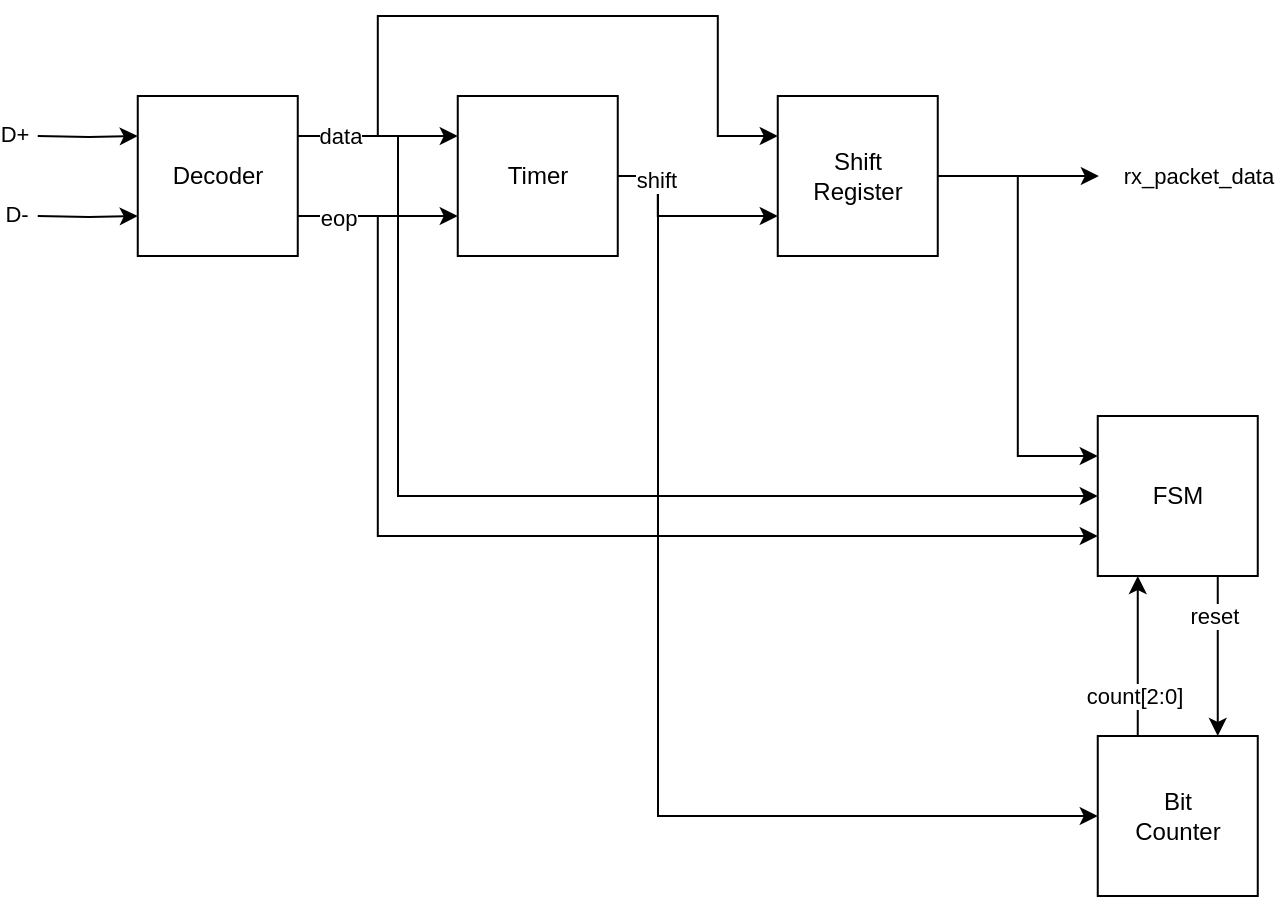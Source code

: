 <mxfile version="20.3.0" type="device" pages="6"><diagram id="uht8Oh8LcyZYfytarZH4" name="Top Level"><mxGraphModel dx="1310" dy="875" grid="1" gridSize="10" guides="1" tooltips="1" connect="1" arrows="1" fold="1" page="1" pageScale="1" pageWidth="850" pageHeight="1100" math="0" shadow="0"><root><mxCell id="0"/><mxCell id="1" parent="0"/><mxCell id="dzJOmMJObixI_kC9PEdm-2" style="edgeStyle=orthogonalEdgeStyle;rounded=0;orthogonalLoop=1;jettySize=auto;html=1;exitX=1;exitY=0.5;exitDx=0;exitDy=0;entryX=0;entryY=0.5;entryDx=0;entryDy=0;" edge="1" parent="1" source="8aXCVY8SPGxRQhPk3JgS-1" target="wWLKg0R34xWadxWlm8r7-1"><mxGeometry relative="1" as="geometry"><Array as="points"><mxPoint x="390" y="200"/><mxPoint x="390" y="520"/></Array></mxGeometry></mxCell><mxCell id="nZXe8poK94rWQRw-VrOR-4" style="edgeStyle=orthogonalEdgeStyle;rounded=0;orthogonalLoop=1;jettySize=auto;html=1;entryX=0;entryY=0.25;entryDx=0;entryDy=0;" parent="1" target="nZXe8poK94rWQRw-VrOR-1" edge="1"><mxGeometry relative="1" as="geometry"><mxPoint x="79.88" y="180" as="sourcePoint"/></mxGeometry></mxCell><mxCell id="nZXe8poK94rWQRw-VrOR-7" value="D+" style="edgeLabel;html=1;align=center;verticalAlign=middle;resizable=0;points=[];" parent="nZXe8poK94rWQRw-VrOR-4" vertex="1" connectable="0"><mxGeometry x="-0.833" y="-1" relative="1" as="geometry"><mxPoint x="-16" y="-2" as="offset"/></mxGeometry></mxCell><mxCell id="nZXe8poK94rWQRw-VrOR-5" style="edgeStyle=orthogonalEdgeStyle;rounded=0;orthogonalLoop=1;jettySize=auto;html=1;entryX=0;entryY=0.75;entryDx=0;entryDy=0;" parent="1" target="nZXe8poK94rWQRw-VrOR-1" edge="1"><mxGeometry relative="1" as="geometry"><mxPoint x="79.88" y="220" as="sourcePoint"/></mxGeometry></mxCell><mxCell id="nZXe8poK94rWQRw-VrOR-6" value="D-" style="edgeLabel;html=1;align=center;verticalAlign=middle;resizable=0;points=[];" parent="nZXe8poK94rWQRw-VrOR-5" vertex="1" connectable="0"><mxGeometry x="-0.919" y="-1" relative="1" as="geometry"><mxPoint x="-13" y="-2" as="offset"/></mxGeometry></mxCell><mxCell id="XMAMjWRxsEa_wKy-0EDf-1" style="edgeStyle=orthogonalEdgeStyle;rounded=0;orthogonalLoop=1;jettySize=auto;html=1;exitX=1;exitY=0.25;exitDx=0;exitDy=0;entryX=0;entryY=0.5;entryDx=0;entryDy=0;" edge="1" parent="1" source="nZXe8poK94rWQRw-VrOR-1" target="jrvuoUAYC4l4qPwMdZ8H-3"><mxGeometry relative="1" as="geometry"><Array as="points"><mxPoint x="260" y="180"/><mxPoint x="260" y="360"/></Array></mxGeometry></mxCell><mxCell id="8aXCVY8SPGxRQhPk3JgS-3" style="edgeStyle=orthogonalEdgeStyle;rounded=0;orthogonalLoop=1;jettySize=auto;html=1;exitX=1;exitY=0.25;exitDx=0;exitDy=0;entryX=0;entryY=0.25;entryDx=0;entryDy=0;" parent="1" source="nZXe8poK94rWQRw-VrOR-1" target="8aXCVY8SPGxRQhPk3JgS-1" edge="1"><mxGeometry relative="1" as="geometry"/></mxCell><mxCell id="8aXCVY8SPGxRQhPk3JgS-4" style="edgeStyle=orthogonalEdgeStyle;rounded=0;orthogonalLoop=1;jettySize=auto;html=1;exitX=1;exitY=0.75;exitDx=0;exitDy=0;entryX=0;entryY=0.75;entryDx=0;entryDy=0;" parent="1" source="nZXe8poK94rWQRw-VrOR-1" target="8aXCVY8SPGxRQhPk3JgS-1" edge="1"><mxGeometry relative="1" as="geometry"/></mxCell><mxCell id="jrvuoUAYC4l4qPwMdZ8H-1" value="data" style="edgeStyle=orthogonalEdgeStyle;rounded=0;orthogonalLoop=1;jettySize=auto;html=1;exitX=1;exitY=0.25;exitDx=0;exitDy=0;entryX=0;entryY=0.25;entryDx=0;entryDy=0;" parent="1" source="nZXe8poK94rWQRw-VrOR-1" target="8aXCVY8SPGxRQhPk3JgS-2" edge="1"><mxGeometry x="-0.882" relative="1" as="geometry"><Array as="points"><mxPoint x="249.88" y="180"/><mxPoint x="249.88" y="120"/><mxPoint x="419.88" y="120"/><mxPoint x="419.88" y="180"/></Array><mxPoint as="offset"/></mxGeometry></mxCell><mxCell id="jrvuoUAYC4l4qPwMdZ8H-4" style="edgeStyle=orthogonalEdgeStyle;rounded=0;orthogonalLoop=1;jettySize=auto;html=1;exitX=1;exitY=0.75;exitDx=0;exitDy=0;entryX=0;entryY=0.75;entryDx=0;entryDy=0;" parent="1" source="nZXe8poK94rWQRw-VrOR-1" target="jrvuoUAYC4l4qPwMdZ8H-3" edge="1"><mxGeometry relative="1" as="geometry"><Array as="points"><mxPoint x="249.88" y="220"/><mxPoint x="249.88" y="380"/></Array></mxGeometry></mxCell><mxCell id="jrvuoUAYC4l4qPwMdZ8H-5" value="eop" style="edgeLabel;html=1;align=center;verticalAlign=middle;resizable=0;points=[];" parent="jrvuoUAYC4l4qPwMdZ8H-4" vertex="1" connectable="0"><mxGeometry x="-0.644" y="-1" relative="1" as="geometry"><mxPoint x="-19" y="-59" as="offset"/></mxGeometry></mxCell><mxCell id="nZXe8poK94rWQRw-VrOR-1" value="Decoder" style="whiteSpace=wrap;html=1;aspect=fixed;" parent="1" vertex="1"><mxGeometry x="129.88" y="160" width="80" height="80" as="geometry"/></mxCell><mxCell id="jrvuoUAYC4l4qPwMdZ8H-2" style="edgeStyle=orthogonalEdgeStyle;rounded=0;orthogonalLoop=1;jettySize=auto;html=1;exitX=1;exitY=0.5;exitDx=0;exitDy=0;entryX=0;entryY=0.75;entryDx=0;entryDy=0;" parent="1" source="8aXCVY8SPGxRQhPk3JgS-1" target="8aXCVY8SPGxRQhPk3JgS-2" edge="1"><mxGeometry relative="1" as="geometry"><Array as="points"><mxPoint x="389.88" y="200"/><mxPoint x="389.88" y="220"/></Array></mxGeometry></mxCell><mxCell id="dzJOmMJObixI_kC9PEdm-1" value="shift" style="edgeLabel;html=1;align=center;verticalAlign=middle;resizable=0;points=[];" vertex="1" connectable="0" parent="jrvuoUAYC4l4qPwMdZ8H-2"><mxGeometry x="-0.567" y="-1" relative="1" as="geometry"><mxPoint as="offset"/></mxGeometry></mxCell><mxCell id="8aXCVY8SPGxRQhPk3JgS-1" value="Timer" style="whiteSpace=wrap;html=1;aspect=fixed;" parent="1" vertex="1"><mxGeometry x="289.88" y="160" width="80" height="80" as="geometry"/></mxCell><mxCell id="jrvuoUAYC4l4qPwMdZ8H-6" style="edgeStyle=orthogonalEdgeStyle;rounded=0;orthogonalLoop=1;jettySize=auto;html=1;exitX=1;exitY=0.5;exitDx=0;exitDy=0;entryX=0;entryY=0.25;entryDx=0;entryDy=0;" parent="1" source="8aXCVY8SPGxRQhPk3JgS-2" target="jrvuoUAYC4l4qPwMdZ8H-3" edge="1"><mxGeometry relative="1" as="geometry"/></mxCell><mxCell id="jrvuoUAYC4l4qPwMdZ8H-7" style="edgeStyle=orthogonalEdgeStyle;rounded=0;orthogonalLoop=1;jettySize=auto;html=1;exitX=1;exitY=0.5;exitDx=0;exitDy=0;" parent="1" source="8aXCVY8SPGxRQhPk3JgS-2" edge="1"><mxGeometry relative="1" as="geometry"><mxPoint x="610.43" y="200" as="targetPoint"/></mxGeometry></mxCell><mxCell id="jrvuoUAYC4l4qPwMdZ8H-8" value="rx_packet_data" style="edgeLabel;html=1;align=center;verticalAlign=middle;resizable=0;points=[];" parent="jrvuoUAYC4l4qPwMdZ8H-7" vertex="1" connectable="0"><mxGeometry x="0.895" relative="1" as="geometry"><mxPoint x="53" as="offset"/></mxGeometry></mxCell><mxCell id="8aXCVY8SPGxRQhPk3JgS-2" value="Shift&lt;br&gt;Register" style="whiteSpace=wrap;html=1;aspect=fixed;" parent="1" vertex="1"><mxGeometry x="449.88" y="160" width="80" height="80" as="geometry"/></mxCell><mxCell id="wWLKg0R34xWadxWlm8r7-4" style="edgeStyle=orthogonalEdgeStyle;rounded=0;orthogonalLoop=1;jettySize=auto;html=1;exitX=0.75;exitY=1;exitDx=0;exitDy=0;entryX=0.75;entryY=0;entryDx=0;entryDy=0;" edge="1" parent="1" source="jrvuoUAYC4l4qPwMdZ8H-3" target="wWLKg0R34xWadxWlm8r7-1"><mxGeometry relative="1" as="geometry"/></mxCell><mxCell id="wWLKg0R34xWadxWlm8r7-6" value="reset" style="edgeLabel;html=1;align=center;verticalAlign=middle;resizable=0;points=[];" vertex="1" connectable="0" parent="wWLKg0R34xWadxWlm8r7-4"><mxGeometry x="0.195" y="-2" relative="1" as="geometry"><mxPoint y="-28" as="offset"/></mxGeometry></mxCell><mxCell id="jrvuoUAYC4l4qPwMdZ8H-3" value="FSM" style="whiteSpace=wrap;html=1;aspect=fixed;" parent="1" vertex="1"><mxGeometry x="609.88" y="320" width="80" height="80" as="geometry"/></mxCell><mxCell id="wWLKg0R34xWadxWlm8r7-3" style="edgeStyle=orthogonalEdgeStyle;rounded=0;orthogonalLoop=1;jettySize=auto;html=1;exitX=0.25;exitY=0;exitDx=0;exitDy=0;entryX=0.25;entryY=1;entryDx=0;entryDy=0;" edge="1" parent="1" source="wWLKg0R34xWadxWlm8r7-1" target="jrvuoUAYC4l4qPwMdZ8H-3"><mxGeometry relative="1" as="geometry"/></mxCell><mxCell id="wWLKg0R34xWadxWlm8r7-5" value="count[2:0]" style="edgeLabel;html=1;align=center;verticalAlign=middle;resizable=0;points=[];" vertex="1" connectable="0" parent="wWLKg0R34xWadxWlm8r7-3"><mxGeometry x="0.023" y="2" relative="1" as="geometry"><mxPoint y="21" as="offset"/></mxGeometry></mxCell><mxCell id="wWLKg0R34xWadxWlm8r7-1" value="Bit&lt;br&gt;Counter" style="whiteSpace=wrap;html=1;aspect=fixed;" vertex="1" parent="1"><mxGeometry x="609.88" y="480" width="80" height="80" as="geometry"/></mxCell></root></mxGraphModel></diagram><diagram id="dS7fKOfL_AchuwJwqGB5" name="FSM"><mxGraphModel dx="983" dy="656" grid="1" gridSize="10" guides="1" tooltips="1" connect="1" arrows="1" fold="1" page="1" pageScale="1" pageWidth="850" pageHeight="1100" math="0" shadow="0"><root><mxCell id="0"/><mxCell id="1" parent="0"/><mxCell id="1dVeFpNYVhUCQLAH5RVm-17" style="rounded=0;orthogonalLoop=1;jettySize=auto;html=1;exitX=0;exitY=0;exitDx=0;exitDy=0;entryX=1;entryY=1;entryDx=0;entryDy=0;" edge="1" parent="1" source="1dVeFpNYVhUCQLAH5RVm-11" target="zxJ0f560PGBZoLNs8Px6-17"><mxGeometry relative="1" as="geometry"><mxPoint x="330" y="450" as="targetPoint"/></mxGeometry></mxCell><mxCell id="1dVeFpNYVhUCQLAH5RVm-20" value="shift &amp;amp;&amp;amp; !EOP" style="edgeLabel;html=1;align=center;verticalAlign=middle;resizable=0;points=[];fontSize=9;" vertex="1" connectable="0" parent="1dVeFpNYVhUCQLAH5RVm-17"><mxGeometry x="-0.713" relative="1" as="geometry"><mxPoint as="offset"/></mxGeometry></mxCell><mxCell id="hg1kUOQfgHkv-EV5R-1J-3" style="rounded=0;orthogonalLoop=1;jettySize=auto;html=1;exitX=1;exitY=0;exitDx=0;exitDy=0;entryX=0;entryY=1;entryDx=0;entryDy=0;" edge="1" parent="1" source="hg1kUOQfgHkv-EV5R-1J-1" target="T4zvDweupOIciqsFx1su-7"><mxGeometry relative="1" as="geometry"/></mxCell><mxCell id="1dVeFpNYVhUCQLAH5RVm-24" value="!data" style="edgeLabel;html=1;align=center;verticalAlign=middle;resizable=0;points=[];fontSize=9;" vertex="1" connectable="0" parent="hg1kUOQfgHkv-EV5R-1J-3"><mxGeometry x="-0.117" y="1" relative="1" as="geometry"><mxPoint as="offset"/></mxGeometry></mxCell><mxCell id="hg1kUOQfgHkv-EV5R-1J-1" value="Idle" style="ellipse;whiteSpace=wrap;html=1;aspect=fixed;" vertex="1" parent="1"><mxGeometry x="120" y="200" width="60" height="60" as="geometry"/></mxCell><mxCell id="zxJ0f560PGBZoLNs8Px6-2" style="edgeStyle=orthogonalEdgeStyle;rounded=0;orthogonalLoop=1;jettySize=auto;html=1;exitX=1;exitY=0.5;exitDx=0;exitDy=0;entryX=0;entryY=0.5;entryDx=0;entryDy=0;" edge="1" parent="1" source="hg1kUOQfgHkv-EV5R-1J-2" target="zxJ0f560PGBZoLNs8Px6-1"><mxGeometry relative="1" as="geometry"/></mxCell><mxCell id="T4zvDweupOIciqsFx1su-6" value="count == 8&lt;br style=&quot;font-size: 9px;&quot;&gt;&amp;amp;&amp;amp; csync" style="edgeLabel;html=1;align=center;verticalAlign=middle;resizable=0;points=[];fontSize=9;" vertex="1" connectable="0" parent="zxJ0f560PGBZoLNs8Px6-2"><mxGeometry x="-0.223" relative="1" as="geometry"><mxPoint as="offset"/></mxGeometry></mxCell><mxCell id="zxJ0f560PGBZoLNs8Px6-21" style="edgeStyle=none;rounded=0;orthogonalLoop=1;jettySize=auto;html=1;exitX=0.5;exitY=1;exitDx=0;exitDy=0;entryX=0.5;entryY=0;entryDx=0;entryDy=0;" edge="1" parent="1" source="hg1kUOQfgHkv-EV5R-1J-2" target="zxJ0f560PGBZoLNs8Px6-17"><mxGeometry relative="1" as="geometry"/></mxCell><mxCell id="T4zvDweupOIciqsFx1su-9" value="count == 8&lt;br&gt;&amp;nbsp; &amp;nbsp;&amp;amp;&amp;amp; !csync&lt;br&gt;&amp;nbsp; &amp;nbsp;|| EOP" style="edgeLabel;html=1;align=left;verticalAlign=middle;resizable=0;points=[];fontSize=9;" vertex="1" connectable="0" parent="zxJ0f560PGBZoLNs8Px6-21"><mxGeometry x="-0.426" y="-2" relative="1" as="geometry"><mxPoint x="-25" y="8" as="offset"/></mxGeometry></mxCell><mxCell id="hg1kUOQfgHkv-EV5R-1J-2" value="Reading&lt;br&gt;Sync" style="ellipse;whiteSpace=wrap;html=1;aspect=fixed;" vertex="1" parent="1"><mxGeometry x="240" y="200" width="60" height="60" as="geometry"/></mxCell><mxCell id="zxJ0f560PGBZoLNs8Px6-4" style="edgeStyle=orthogonalEdgeStyle;rounded=0;orthogonalLoop=1;jettySize=auto;html=1;exitX=1;exitY=0.5;exitDx=0;exitDy=0;entryX=0;entryY=0.5;entryDx=0;entryDy=0;" edge="1" parent="1" source="zxJ0f560PGBZoLNs8Px6-1" target="1dVeFpNYVhUCQLAH5RVm-4"><mxGeometry relative="1" as="geometry"/></mxCell><mxCell id="1dVeFpNYVhUCQLAH5RVm-9" value="count == 8&lt;br style=&quot;font-size: 9px;&quot;&gt;&amp;amp;&amp;amp; cpid&lt;br style=&quot;font-size: 9px;&quot;&gt;&amp;amp;&amp;amp; edata" style="edgeLabel;html=1;align=center;verticalAlign=middle;resizable=0;points=[];fontSize=9;labelBackgroundColor=default;labelBorderColor=none;" vertex="1" connectable="0" parent="zxJ0f560PGBZoLNs8Px6-4"><mxGeometry x="-0.17" y="-2" relative="1" as="geometry"><mxPoint x="5" y="-12" as="offset"/></mxGeometry></mxCell><mxCell id="zxJ0f560PGBZoLNs8Px6-22" style="edgeStyle=none;rounded=0;orthogonalLoop=1;jettySize=auto;html=1;exitX=0;exitY=1;exitDx=0;exitDy=0;entryX=1;entryY=0;entryDx=0;entryDy=0;" edge="1" parent="1" source="zxJ0f560PGBZoLNs8Px6-1" target="zxJ0f560PGBZoLNs8Px6-17"><mxGeometry relative="1" as="geometry"/></mxCell><mxCell id="1dVeFpNYVhUCQLAH5RVm-8" value="count == 8&lt;br style=&quot;font-size: 9px;&quot;&gt;&lt;div style=&quot;font-size: 9px;&quot;&gt;&amp;nbsp; &amp;nbsp;&amp;amp;&amp;amp; !cpid&lt;/div&gt;" style="edgeLabel;html=1;align=left;verticalAlign=middle;resizable=0;points=[];fontSize=9;" vertex="1" connectable="0" parent="zxJ0f560PGBZoLNs8Px6-22"><mxGeometry x="-0.044" y="-1" relative="1" as="geometry"><mxPoint x="-21" y="-8" as="offset"/></mxGeometry></mxCell><mxCell id="1dVeFpNYVhUCQLAH5RVm-13" style="edgeStyle=orthogonalEdgeStyle;curved=1;rounded=0;orthogonalLoop=1;jettySize=auto;html=1;exitX=0.5;exitY=0;exitDx=0;exitDy=0;entryX=1;entryY=0.5;entryDx=0;entryDy=0;" edge="1" parent="1" source="zxJ0f560PGBZoLNs8Px6-1" target="1dVeFpNYVhUCQLAH5RVm-11"><mxGeometry relative="1" as="geometry"><Array as="points"><mxPoint x="390" y="160"/><mxPoint x="610" y="160"/><mxPoint x="610" y="590"/></Array></mxGeometry></mxCell><mxCell id="1dVeFpNYVhUCQLAH5RVm-14" value="count == 8&lt;br style=&quot;font-size: 9px;&quot;&gt;&amp;amp;&amp;amp; correct&lt;br style=&quot;font-size: 9px;&quot;&gt;&amp;amp;&amp;amp; !edata" style="edgeLabel;html=1;align=center;verticalAlign=middle;resizable=0;points=[];fontSize=9;" vertex="1" connectable="0" parent="1dVeFpNYVhUCQLAH5RVm-13"><mxGeometry x="-0.119" y="-18" relative="1" as="geometry"><mxPoint as="offset"/></mxGeometry></mxCell><mxCell id="zxJ0f560PGBZoLNs8Px6-1" value="Reading&lt;br&gt;PID" style="ellipse;whiteSpace=wrap;html=1;aspect=fixed;" vertex="1" parent="1"><mxGeometry x="360" y="200" width="60" height="60" as="geometry"/></mxCell><mxCell id="zxJ0f560PGBZoLNs8Px6-15" style="edgeStyle=none;rounded=0;orthogonalLoop=1;jettySize=auto;html=1;exitX=0.5;exitY=1;exitDx=0;exitDy=0;entryX=0.5;entryY=0;entryDx=0;entryDy=0;" edge="1" parent="1" source="zxJ0f560PGBZoLNs8Px6-3" target="zxJ0f560PGBZoLNs8Px6-7"><mxGeometry relative="1" as="geometry"/></mxCell><mxCell id="zxJ0f560PGBZoLNs8Px6-3" value="Initialize&lt;br&gt;Data&lt;br&gt;Read" style="ellipse;whiteSpace=wrap;html=1;aspect=fixed;" vertex="1" parent="1"><mxGeometry x="480" y="320" width="60" height="60" as="geometry"/></mxCell><mxCell id="zxJ0f560PGBZoLNs8Px6-19" style="edgeStyle=none;rounded=0;orthogonalLoop=1;jettySize=auto;html=1;exitX=0;exitY=0;exitDx=0;exitDy=0;entryX=0.5;entryY=1;entryDx=0;entryDy=0;" edge="1" parent="1" source="zxJ0f560PGBZoLNs8Px6-5" target="hg1kUOQfgHkv-EV5R-1J-1"><mxGeometry relative="1" as="geometry"/></mxCell><mxCell id="1dVeFpNYVhUCQLAH5RVm-1" value="shift &amp;amp;&amp;amp; EOP" style="edgeLabel;html=1;align=center;verticalAlign=middle;resizable=0;points=[];fontSize=9;" vertex="1" connectable="0" parent="zxJ0f560PGBZoLNs8Px6-19"><mxGeometry x="0.154" y="1" relative="1" as="geometry"><mxPoint as="offset"/></mxGeometry></mxCell><mxCell id="zxJ0f560PGBZoLNs8Px6-20" style="edgeStyle=none;rounded=0;orthogonalLoop=1;jettySize=auto;html=1;exitX=0.5;exitY=0;exitDx=0;exitDy=0;entryX=0.5;entryY=1;entryDx=0;entryDy=0;" edge="1" parent="1" source="zxJ0f560PGBZoLNs8Px6-5" target="zxJ0f560PGBZoLNs8Px6-17"><mxGeometry relative="1" as="geometry"/></mxCell><mxCell id="1dVeFpNYVhUCQLAH5RVm-2" value="shift &amp;amp;&amp;amp; !EOP" style="edgeLabel;html=1;align=center;verticalAlign=middle;resizable=0;points=[];fontSize=9;" vertex="1" connectable="0" parent="zxJ0f560PGBZoLNs8Px6-20"><mxGeometry x="-0.009" y="-2" relative="1" as="geometry"><mxPoint as="offset"/></mxGeometry></mxCell><mxCell id="zxJ0f560PGBZoLNs8Px6-5" value="EOP" style="ellipse;whiteSpace=wrap;html=1;aspect=fixed;" vertex="1" parent="1"><mxGeometry x="240" y="440" width="60" height="60" as="geometry"/></mxCell><mxCell id="zxJ0f560PGBZoLNs8Px6-16" style="edgeStyle=none;rounded=0;orthogonalLoop=1;jettySize=auto;html=1;exitX=0;exitY=0;exitDx=0;exitDy=0;entryX=1;entryY=1;entryDx=0;entryDy=0;" edge="1" parent="1" source="zxJ0f560PGBZoLNs8Px6-7" target="zxJ0f560PGBZoLNs8Px6-8"><mxGeometry relative="1" as="geometry"/></mxCell><mxCell id="1dVeFpNYVhUCQLAH5RVm-3" value="count == 8" style="edgeLabel;html=1;align=center;verticalAlign=middle;resizable=0;points=[];fontSize=9;" vertex="1" connectable="0" parent="zxJ0f560PGBZoLNs8Px6-16"><mxGeometry x="0.395" relative="1" as="geometry"><mxPoint x="25" y="25" as="offset"/></mxGeometry></mxCell><mxCell id="zxJ0f560PGBZoLNs8Px6-24" style="edgeStyle=none;rounded=0;orthogonalLoop=1;jettySize=auto;html=1;exitX=0;exitY=0;exitDx=0;exitDy=0;entryX=1;entryY=1;entryDx=0;entryDy=0;" edge="1" parent="1" source="zxJ0f560PGBZoLNs8Px6-7" target="zxJ0f560PGBZoLNs8Px6-17"><mxGeometry relative="1" as="geometry"/></mxCell><mxCell id="zxJ0f560PGBZoLNs8Px6-28" value="EOP&amp;nbsp;&amp;amp;&amp;amp; count &amp;gt; 0" style="edgeLabel;html=1;align=left;verticalAlign=middle;resizable=0;points=[];fontSize=9;" vertex="1" connectable="0" parent="zxJ0f560PGBZoLNs8Px6-24"><mxGeometry x="0.068" relative="1" as="geometry"><mxPoint x="-39" y="3" as="offset"/></mxGeometry></mxCell><mxCell id="1dVeFpNYVhUCQLAH5RVm-18" style="edgeStyle=none;rounded=0;orthogonalLoop=1;jettySize=auto;html=1;exitX=0;exitY=0.5;exitDx=0;exitDy=0;entryX=1;entryY=0.5;entryDx=0;entryDy=0;" edge="1" parent="1" source="zxJ0f560PGBZoLNs8Px6-7" target="zxJ0f560PGBZoLNs8Px6-5"><mxGeometry relative="1" as="geometry"/></mxCell><mxCell id="1dVeFpNYVhUCQLAH5RVm-19" value="shift &amp;amp;&amp;amp; EOP&lt;br style=&quot;font-size: 9px;&quot;&gt;&amp;nbsp; &amp;nbsp; &amp;amp;&amp;amp; count == 0" style="edgeLabel;html=1;align=left;verticalAlign=middle;resizable=0;points=[];fontSize=9;" vertex="1" connectable="0" parent="1dVeFpNYVhUCQLAH5RVm-18"><mxGeometry x="0.317" relative="1" as="geometry"><mxPoint x="-1" as="offset"/></mxGeometry></mxCell><mxCell id="zxJ0f560PGBZoLNs8Px6-7" value="Read&lt;br&gt;Data" style="ellipse;whiteSpace=wrap;html=1;aspect=fixed;" vertex="1" parent="1"><mxGeometry x="480" y="440" width="60" height="60" as="geometry"/></mxCell><mxCell id="1dVeFpNYVhUCQLAH5RVm-6" style="edgeStyle=orthogonalEdgeStyle;curved=1;rounded=0;orthogonalLoop=1;jettySize=auto;html=1;exitX=1;exitY=0.5;exitDx=0;exitDy=0;entryX=0;entryY=0.5;entryDx=0;entryDy=0;" edge="1" parent="1" source="zxJ0f560PGBZoLNs8Px6-8" target="zxJ0f560PGBZoLNs8Px6-3"><mxGeometry relative="1" as="geometry"/></mxCell><mxCell id="zxJ0f560PGBZoLNs8Px6-8" value="Store&lt;br&gt;Data" style="ellipse;whiteSpace=wrap;html=1;aspect=fixed;" vertex="1" parent="1"><mxGeometry x="360" y="320" width="60" height="60" as="geometry"/></mxCell><mxCell id="zxJ0f560PGBZoLNs8Px6-17" value="Error" style="ellipse;whiteSpace=wrap;html=1;aspect=fixed;" vertex="1" parent="1"><mxGeometry x="240" y="320" width="60" height="60" as="geometry"/></mxCell><mxCell id="1dVeFpNYVhUCQLAH5RVm-5" style="edgeStyle=orthogonalEdgeStyle;curved=1;rounded=0;orthogonalLoop=1;jettySize=auto;html=1;exitX=0.5;exitY=1;exitDx=0;exitDy=0;entryX=0.5;entryY=0;entryDx=0;entryDy=0;" edge="1" parent="1" source="1dVeFpNYVhUCQLAH5RVm-4" target="zxJ0f560PGBZoLNs8Px6-3"><mxGeometry relative="1" as="geometry"/></mxCell><mxCell id="1dVeFpNYVhUCQLAH5RVm-4" value="Flush&lt;br&gt;Data" style="ellipse;whiteSpace=wrap;html=1;aspect=fixed;" vertex="1" parent="1"><mxGeometry x="480" y="200" width="60" height="60" as="geometry"/></mxCell><mxCell id="1dVeFpNYVhUCQLAH5RVm-15" style="edgeStyle=orthogonalEdgeStyle;curved=1;rounded=0;orthogonalLoop=1;jettySize=auto;html=1;exitX=0;exitY=0.5;exitDx=0;exitDy=0;entryX=0.5;entryY=1;entryDx=0;entryDy=0;" edge="1" parent="1" source="1dVeFpNYVhUCQLAH5RVm-11" target="zxJ0f560PGBZoLNs8Px6-5"><mxGeometry relative="1" as="geometry"/></mxCell><mxCell id="1dVeFpNYVhUCQLAH5RVm-16" value="shift &amp;amp;&amp;amp; EOP" style="edgeLabel;html=1;align=center;verticalAlign=middle;resizable=0;points=[];fontSize=9;" vertex="1" connectable="0" parent="1dVeFpNYVhUCQLAH5RVm-15"><mxGeometry x="-0.081" y="-13" relative="1" as="geometry"><mxPoint x="8" as="offset"/></mxGeometry></mxCell><mxCell id="1dVeFpNYVhUCQLAH5RVm-11" value="Wait for&lt;br&gt;EOP" style="ellipse;whiteSpace=wrap;html=1;aspect=fixed;" vertex="1" parent="1"><mxGeometry x="480" y="560" width="60" height="60" as="geometry"/></mxCell><mxCell id="1dVeFpNYVhUCQLAH5RVm-23" style="edgeStyle=none;rounded=0;orthogonalLoop=1;jettySize=auto;html=1;exitX=1;exitY=0.5;exitDx=0;exitDy=0;entryX=0;entryY=0.5;entryDx=0;entryDy=0;" edge="1" parent="1" source="1dVeFpNYVhUCQLAH5RVm-22" target="T4zvDweupOIciqsFx1su-7"><mxGeometry relative="1" as="geometry"/></mxCell><mxCell id="1dVeFpNYVhUCQLAH5RVm-25" value="!data" style="edgeLabel;html=1;align=center;verticalAlign=middle;resizable=0;points=[];fontSize=9;" vertex="1" connectable="0" parent="1dVeFpNYVhUCQLAH5RVm-23"><mxGeometry x="-0.095" relative="1" as="geometry"><mxPoint as="offset"/></mxGeometry></mxCell><mxCell id="1dVeFpNYVhUCQLAH5RVm-22" value="Start" style="ellipse;whiteSpace=wrap;html=1;aspect=fixed;" vertex="1" parent="1"><mxGeometry x="120" y="80" width="60" height="60" as="geometry"/></mxCell><mxCell id="1dVeFpNYVhUCQLAH5RVm-27" value="&lt;span style=&quot;&quot;&gt;&lt;font style=&quot;font-size: 18px;&quot;&gt;Outputs&lt;/font&gt;&lt;/span&gt;&lt;br style=&quot;padding: 0px; margin: 0px;&quot;&gt;&lt;span style=&quot;&quot;&gt;Idle: RX data ready&lt;/span&gt;&lt;br style=&quot;padding: 0px; margin: 0px;&quot;&gt;&lt;span style=&quot;&quot;&gt;Error: RX error, flush&lt;br&gt;Any besides start, idle, or error: RX transfer active&lt;br&gt;Store data: store RX data&lt;br&gt;Flush data: flush&lt;br&gt;Initialize sync/data read: reset bit count&lt;br&gt;Flush data / wait for EOP: pid &amp;lt;= rx_packet_data[3:0]&lt;br&gt;&lt;/span&gt;" style="text;html=1;align=left;verticalAlign=middle;resizable=0;points=[];autosize=1;strokeColor=none;fillColor=none;" vertex="1" parent="1"><mxGeometry x="40" y="640" width="310" height="140" as="geometry"/></mxCell><mxCell id="T4zvDweupOIciqsFx1su-1" value="// correct sync &amp;amp; pid and expecting data&lt;br&gt;csync = rx_packet_data == 8'h80&lt;br&gt;cpid = rx_packet_data[3:0] in pids &amp;amp;&amp;amp;&amp;nbsp;rx_packet_data[7:4] == ~rx_packet_data[3:0]&lt;br&gt;edata = rx_packet_data[3:0] in (out, in, data0, data1)" style="text;html=1;strokeColor=none;fillColor=none;align=left;verticalAlign=middle;whiteSpace=wrap;rounded=0;labelBackgroundColor=none;fontFamily=Courier New;fontSize=10;" vertex="1" parent="1"><mxGeometry x="210" y="830" width="500" height="85" as="geometry"/></mxCell><mxCell id="T4zvDweupOIciqsFx1su-8" style="edgeStyle=none;rounded=0;orthogonalLoop=1;jettySize=auto;html=1;exitX=0.5;exitY=1;exitDx=0;exitDy=0;entryX=0.5;entryY=0;entryDx=0;entryDy=0;fontSize=11;" edge="1" parent="1" source="T4zvDweupOIciqsFx1su-7" target="hg1kUOQfgHkv-EV5R-1J-2"><mxGeometry relative="1" as="geometry"/></mxCell><mxCell id="T4zvDweupOIciqsFx1su-7" value="Initialize&lt;br&gt;Sync&lt;br&gt;Read" style="ellipse;whiteSpace=wrap;html=1;aspect=fixed;" vertex="1" parent="1"><mxGeometry x="240" y="80" width="60" height="60" as="geometry"/></mxCell></root></mxGraphModel></diagram><diagram id="qdu7iL1zb9lxXASRw_zc" name="Decoder"><mxGraphModel dx="786" dy="525" grid="1" gridSize="10" guides="1" tooltips="1" connect="1" arrows="1" fold="1" page="1" pageScale="1" pageWidth="850" pageHeight="1100" math="0" shadow="0"><root><mxCell id="0"/><mxCell id="1" parent="0"/><mxCell id="q-UGurZJUP-DZ8BMMkuD-3" style="edgeStyle=orthogonalEdgeStyle;rounded=0;orthogonalLoop=1;jettySize=auto;html=1;entryX=0;entryY=0.25;entryDx=0;entryDy=0;" parent="1" target="q-UGurZJUP-DZ8BMMkuD-1" edge="1"><mxGeometry relative="1" as="geometry"><mxPoint x="333" y="165" as="sourcePoint"/></mxGeometry></mxCell><mxCell id="q-UGurZJUP-DZ8BMMkuD-8" value="D+" style="edgeLabel;html=1;align=center;verticalAlign=middle;resizable=0;points=[];labelBackgroundColor=none;" parent="q-UGurZJUP-DZ8BMMkuD-3" vertex="1" connectable="0"><mxGeometry x="-0.424" y="1" relative="1" as="geometry"><mxPoint x="-10" y="-7" as="offset"/></mxGeometry></mxCell><mxCell id="q-UGurZJUP-DZ8BMMkuD-4" style="edgeStyle=orthogonalEdgeStyle;rounded=0;orthogonalLoop=1;jettySize=auto;html=1;entryX=0;entryY=0.75;entryDx=0;entryDy=0;" parent="1" target="q-UGurZJUP-DZ8BMMkuD-1" edge="1"><mxGeometry relative="1" as="geometry"><mxPoint x="333" y="195" as="sourcePoint"/></mxGeometry></mxCell><mxCell id="q-UGurZJUP-DZ8BMMkuD-9" value="D-" style="edgeLabel;html=1;align=center;verticalAlign=middle;resizable=0;points=[];labelBackgroundColor=none;" parent="q-UGurZJUP-DZ8BMMkuD-4" vertex="1" connectable="0"><mxGeometry x="-0.532" y="-1" relative="1" as="geometry"><mxPoint x="-9" y="-8" as="offset"/></mxGeometry></mxCell><mxCell id="9QnUhWch1nTa9HNle4YT-1" style="edgeStyle=orthogonalEdgeStyle;rounded=0;orthogonalLoop=1;jettySize=auto;html=1;exitX=1;exitY=0.25;exitDx=0;exitDy=0;" parent="1" source="q-UGurZJUP-DZ8BMMkuD-1" edge="1"><mxGeometry relative="1" as="geometry"><mxPoint x="473" y="165.231" as="targetPoint"/></mxGeometry></mxCell><mxCell id="9QnUhWch1nTa9HNle4YT-3" value="data" style="edgeLabel;html=1;align=center;verticalAlign=middle;resizable=0;points=[];" parent="9QnUhWch1nTa9HNle4YT-1" vertex="1" connectable="0"><mxGeometry x="0.863" relative="1" as="geometry"><mxPoint x="15" y="-1" as="offset"/></mxGeometry></mxCell><mxCell id="9QnUhWch1nTa9HNle4YT-2" style="edgeStyle=orthogonalEdgeStyle;rounded=0;orthogonalLoop=1;jettySize=auto;html=1;exitX=1;exitY=0.75;exitDx=0;exitDy=0;" parent="1" source="q-UGurZJUP-DZ8BMMkuD-1" edge="1"><mxGeometry relative="1" as="geometry"><mxPoint x="473" y="195.231" as="targetPoint"/></mxGeometry></mxCell><mxCell id="9QnUhWch1nTa9HNle4YT-4" value="eop" style="edgeLabel;html=1;align=center;verticalAlign=middle;resizable=0;points=[];" parent="9QnUhWch1nTa9HNle4YT-2" vertex="1" connectable="0"><mxGeometry x="0.776" y="-2" relative="1" as="geometry"><mxPoint x="15" y="-3" as="offset"/></mxGeometry></mxCell><mxCell id="q-UGurZJUP-DZ8BMMkuD-1" value="Decode&lt;br&gt;Input" style="whiteSpace=wrap;html=1;aspect=fixed;" parent="1" vertex="1"><mxGeometry x="373" y="150" width="60" height="60" as="geometry"/></mxCell><mxCell id="q-UGurZJUP-DZ8BMMkuD-16" value="n_data = plus&lt;br&gt;n_eop = plus == minus&lt;br&gt;&lt;br&gt;always:&lt;br&gt;&amp;nbsp; data &amp;lt;= n_data&lt;br&gt;&amp;nbsp; eop &amp;lt;= n_eop" style="text;html=1;strokeColor=none;fillColor=none;align=left;verticalAlign=middle;whiteSpace=wrap;rounded=0;labelBackgroundColor=none;fontFamily=Courier New;fontSize=10;" parent="1" vertex="1"><mxGeometry x="373" y="60" width="145" height="85" as="geometry"/></mxCell></root></mxGraphModel></diagram><diagram id="7S3jvnI1ARrw_ECCR-pU" name="Timer"><mxGraphModel dx="786" dy="525" grid="1" gridSize="10" guides="1" tooltips="1" connect="1" arrows="1" fold="1" page="1" pageScale="1" pageWidth="850" pageHeight="1100" math="0" shadow="0"><root><mxCell id="0"/><mxCell id="1" parent="0"/><mxCell id="ka2Vz5jl9-d2wWA7j_1n-3" style="edgeStyle=orthogonalEdgeStyle;rounded=0;orthogonalLoop=1;jettySize=auto;html=1;exitX=0;exitY=0.25;exitDx=0;exitDy=0;entryX=0;entryY=0.25;entryDx=0;entryDy=0;" parent="1" target="ka2Vz5jl9-d2wWA7j_1n-1" edge="1"><mxGeometry relative="1" as="geometry"><mxPoint x="306" y="135" as="sourcePoint"/></mxGeometry></mxCell><mxCell id="ka2Vz5jl9-d2wWA7j_1n-4" style="edgeStyle=orthogonalEdgeStyle;rounded=0;orthogonalLoop=1;jettySize=auto;html=1;exitX=0;exitY=0.75;exitDx=0;exitDy=0;entryX=0;entryY=0.75;entryDx=0;entryDy=0;" parent="1" target="ka2Vz5jl9-d2wWA7j_1n-1" edge="1"><mxGeometry relative="1" as="geometry"><mxPoint x="306" y="165" as="sourcePoint"/></mxGeometry></mxCell><mxCell id="ka2Vz5jl9-d2wWA7j_1n-7" style="edgeStyle=orthogonalEdgeStyle;rounded=0;orthogonalLoop=1;jettySize=auto;html=1;exitX=1;exitY=0.5;exitDx=0;exitDy=0;" parent="1" source="ka2Vz5jl9-d2wWA7j_1n-1" edge="1"><mxGeometry relative="1" as="geometry"><mxPoint x="446.0" y="150.032" as="targetPoint"/></mxGeometry></mxCell><mxCell id="ka2Vz5jl9-d2wWA7j_1n-8" value="sample" style="edgeLabel;html=1;align=center;verticalAlign=middle;resizable=0;points=[];" parent="ka2Vz5jl9-d2wWA7j_1n-7" vertex="1" connectable="0"><mxGeometry x="0.811" relative="1" as="geometry"><mxPoint x="24" as="offset"/></mxGeometry></mxCell><mxCell id="ka2Vz5jl9-d2wWA7j_1n-1" value="Counter" style="whiteSpace=wrap;html=1;aspect=fixed;" parent="1" vertex="1"><mxGeometry x="346" y="120" width="60" height="60" as="geometry"/></mxCell><mxCell id="ka2Vz5jl9-d2wWA7j_1n-2" value="in = {data, eop}&lt;br&gt;edge = |(prev ^ in)&lt;br&gt;n_count&amp;nbsp;= count == 0 ? 7 : count - 1&lt;br&gt;sample = count == 0&lt;br&gt;&lt;br&gt;reset:&lt;br&gt;&amp;nbsp; count &amp;lt;= 4&lt;br&gt;&lt;br&gt;always:&lt;br&gt;&amp;nbsp; prev &amp;lt;= in&lt;br&gt;&amp;nbsp; count &amp;lt;= edge&amp;nbsp;? 4 : n_count" style="text;html=1;strokeColor=none;fillColor=none;align=left;verticalAlign=middle;whiteSpace=wrap;rounded=0;labelBackgroundColor=none;fontFamily=Courier New;fontSize=10;" parent="1" vertex="1"><mxGeometry x="346" y="190" width="240" height="140" as="geometry"/></mxCell><mxCell id="ka2Vz5jl9-d2wWA7j_1n-5" value="data" style="text;html=1;align=center;verticalAlign=middle;resizable=0;points=[];autosize=1;strokeColor=none;fillColor=none;" parent="1" vertex="1"><mxGeometry x="264" y="119" width="50" height="30" as="geometry"/></mxCell><mxCell id="ka2Vz5jl9-d2wWA7j_1n-6" value="eop" style="text;html=1;align=center;verticalAlign=middle;resizable=0;points=[];autosize=1;strokeColor=none;fillColor=none;" parent="1" vertex="1"><mxGeometry x="271" y="149" width="40" height="30" as="geometry"/></mxCell></root></mxGraphModel></diagram><diagram id="jJBGGG72yqtGQ-HTkuJo" name="Shift Register"><mxGraphModel dx="786" dy="525" grid="1" gridSize="10" guides="1" tooltips="1" connect="1" arrows="1" fold="1" page="1" pageScale="1" pageWidth="850" pageHeight="1100" math="0" shadow="0"><root><mxCell id="0"/><mxCell id="1" parent="0"/><mxCell id="D-aoT8TotMiAe_-OgFmc-9" style="edgeStyle=orthogonalEdgeStyle;rounded=0;orthogonalLoop=1;jettySize=auto;html=1;entryX=0;entryY=0.25;entryDx=0;entryDy=0;" parent="1" target="D-aoT8TotMiAe_-OgFmc-1" edge="1"><mxGeometry relative="1" as="geometry"><mxPoint x="350.33" y="125" as="sourcePoint"/><Array as="points"><mxPoint x="350.33" y="125"/></Array></mxGeometry></mxCell><mxCell id="D-aoT8TotMiAe_-OgFmc-19" value="data" style="edgeLabel;html=1;align=center;verticalAlign=middle;resizable=0;points=[];" parent="D-aoT8TotMiAe_-OgFmc-9" vertex="1" connectable="0"><mxGeometry x="-0.904" y="-1" relative="1" as="geometry"><mxPoint x="-16" y="-2" as="offset"/></mxGeometry></mxCell><mxCell id="D-aoT8TotMiAe_-OgFmc-20" style="edgeStyle=orthogonalEdgeStyle;rounded=0;orthogonalLoop=1;jettySize=auto;html=1;exitX=0;exitY=0.75;exitDx=0;exitDy=0;entryX=0;entryY=0.75;entryDx=0;entryDy=0;" parent="1" target="D-aoT8TotMiAe_-OgFmc-1" edge="1"><mxGeometry relative="1" as="geometry"><mxPoint x="350.33" y="155" as="sourcePoint"/></mxGeometry></mxCell><mxCell id="D-aoT8TotMiAe_-OgFmc-21" value="sample" style="edgeLabel;html=1;align=center;verticalAlign=middle;resizable=0;points=[];" parent="D-aoT8TotMiAe_-OgFmc-20" vertex="1" connectable="0"><mxGeometry x="-0.92" relative="1" as="geometry"><mxPoint x="-22" as="offset"/></mxGeometry></mxCell><mxCell id="k71ho5zPA1iIrwwBmC-D-2" style="edgeStyle=orthogonalEdgeStyle;rounded=0;orthogonalLoop=1;jettySize=auto;html=1;exitX=1;exitY=0.5;exitDx=0;exitDy=0;" parent="1" source="D-aoT8TotMiAe_-OgFmc-1" edge="1"><mxGeometry relative="1" as="geometry"><mxPoint x="490.33" y="139.789" as="targetPoint"/></mxGeometry></mxCell><mxCell id="k71ho5zPA1iIrwwBmC-D-3" value="out[7:0]" style="edgeLabel;html=1;align=center;verticalAlign=middle;resizable=0;points=[];" parent="k71ho5zPA1iIrwwBmC-D-2" vertex="1" connectable="0"><mxGeometry x="0.723" y="1" relative="1" as="geometry"><mxPoint x="25" y="1" as="offset"/></mxGeometry></mxCell><mxCell id="D-aoT8TotMiAe_-OgFmc-1" value="Shift&lt;br&gt;Register" style="whiteSpace=wrap;html=1;aspect=fixed;" parent="1" vertex="1"><mxGeometry x="390.33" y="110" width="60" height="60" as="geometry"/></mxCell><mxCell id="k71ho5zPA1iIrwwBmC-D-1" value="bit = data == out[7]&lt;br&gt;&lt;br&gt;always:&lt;br&gt;&amp;nbsp; out &amp;lt;= sample ? {bit, out[7:1]} : out" style="text;html=1;strokeColor=none;fillColor=none;align=left;verticalAlign=middle;whiteSpace=wrap;rounded=0;labelBackgroundColor=none;fontFamily=Courier New;fontSize=10;" parent="1" vertex="1"><mxGeometry x="370.33" y="170" width="260" height="70" as="geometry"/></mxCell></root></mxGraphModel></diagram><diagram id="96PvgRTgGqz7NeKQvgHO" name="Bit Counter"><mxGraphModel dx="786" dy="525" grid="1" gridSize="10" guides="1" tooltips="1" connect="1" arrows="1" fold="1" page="1" pageScale="1" pageWidth="850" pageHeight="1100" math="0" shadow="0"><root><mxCell id="0"/><mxCell id="1" parent="0"/><mxCell id="gS0D03NUF9vKG50Iri2j-1" value="always:&lt;br&gt;&amp;nbsp; count &amp;lt;= reset ? 0&lt;br&gt;&amp;nbsp; &amp;nbsp; &amp;nbsp; &amp;nbsp; &amp;nbsp; &amp;nbsp; &amp;nbsp;: shift ? count + 1 : count;" style="text;html=1;strokeColor=none;fillColor=none;align=left;verticalAlign=middle;whiteSpace=wrap;rounded=0;labelBackgroundColor=none;fontFamily=Courier New;fontSize=10;" vertex="1" parent="1"><mxGeometry x="295" y="80" width="260" height="50" as="geometry"/></mxCell></root></mxGraphModel></diagram></mxfile>